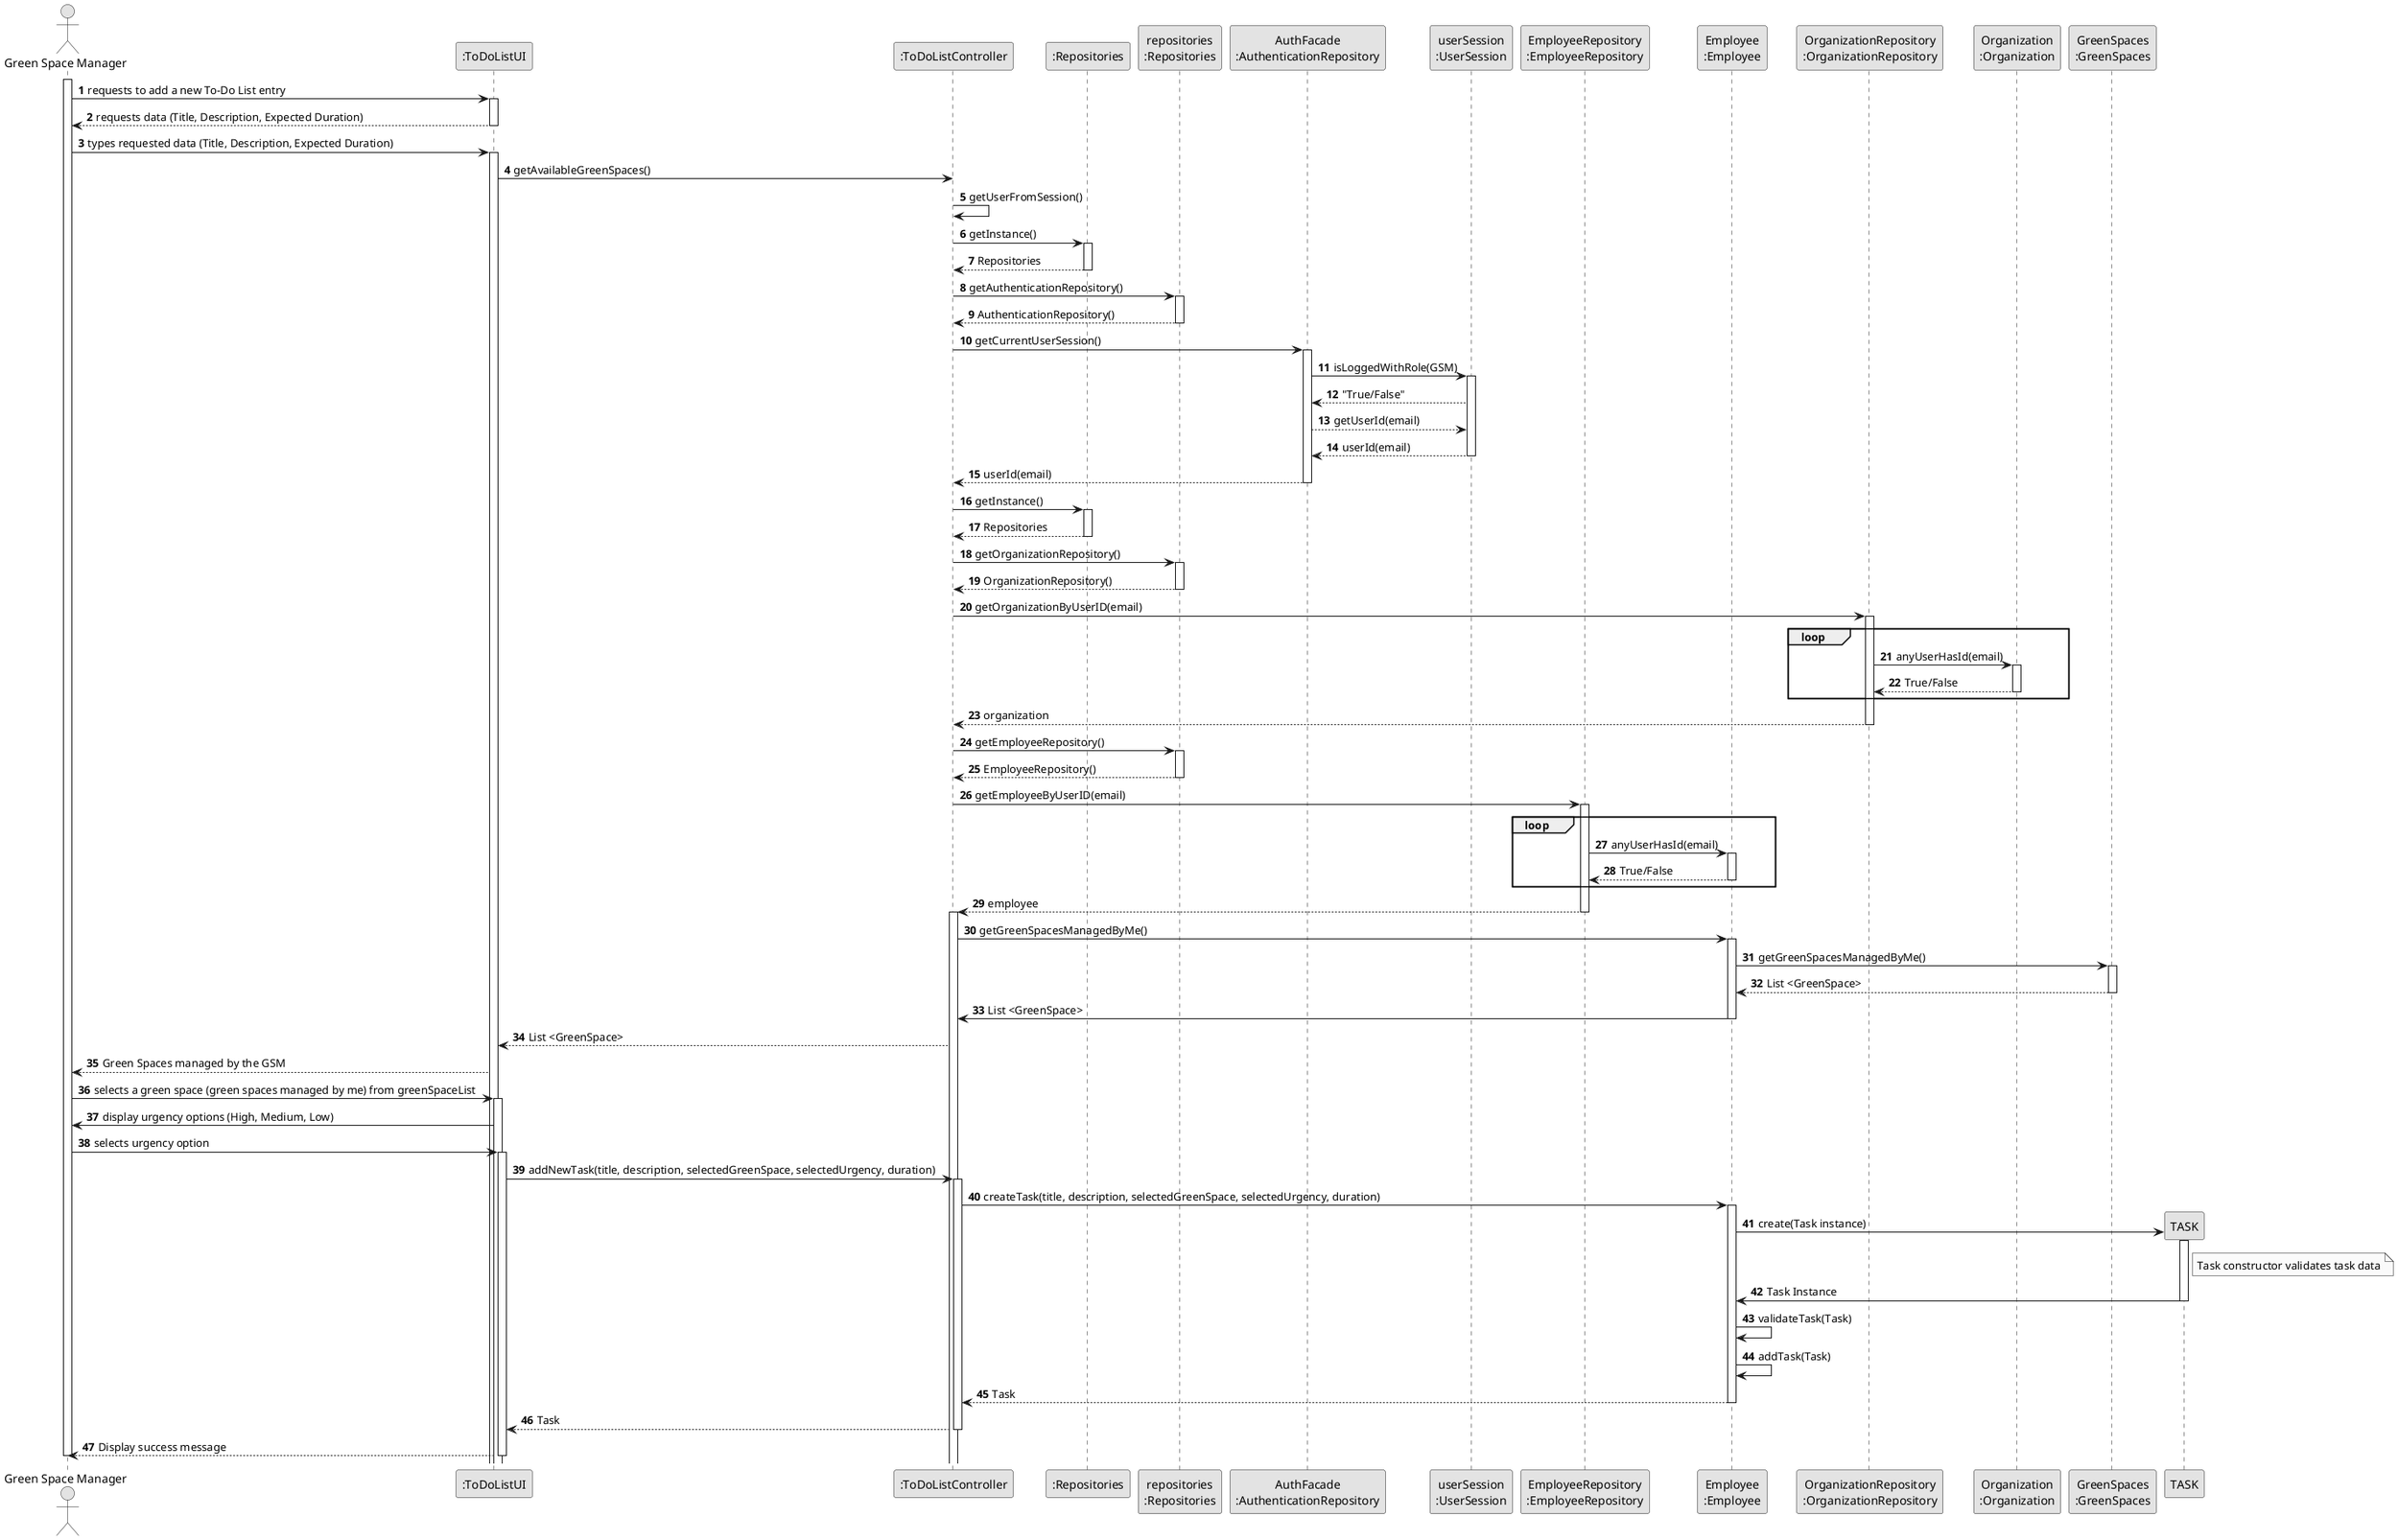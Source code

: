 @startuml
skinparam monochrome true
skinparam packageStyle rectangle
skinparam shadowing false

autonumber

actor "Green Space Manager" as GSM
participant ":ToDoListUI" as UI
participant ":ToDoListController" as CTRL
participant ":Repositories" as RepositorySingleton
participant "repositories\n:Repositories" as PLAT
participant "AuthFacade\n:AuthenticationRepository" as AUTHREP
participant "userSession\n:UserSession" as USER

participant "EmployeeRepository\n:EmployeeRepository" as EMPREP
participant "Employee\n:Employee" as EMP
participant "OrganizationRepository\n:OrganizationRepository" as ORGREP
participant "Organization\n:Organization" as ORG
participant "GreenSpaces\n:GreenSpaces" as GSR

activate GSM

    GSM -> UI : requests to add a new To-Do List entry
    activate UI

    UI --> GSM : requests data (Title, Description, Expected Duration)
    deactivate UI

    GSM -> UI : types requested data (Title, Description, Expected Duration)
    activate UI

    UI -> CTRL : getAvailableGreenSpaces()

    CTRL -> CTRL : getUserFromSession()

            CTRL -> RepositorySingleton : getInstance()
            activate RepositorySingleton
            CTRL <-- RepositorySingleton : Repositories
            deactivate RepositorySingleton

            CTRL -> PLAT : getAuthenticationRepository()
            activate PLAT
            CTRL <-- PLAT : AuthenticationRepository()
            deactivate PLAT

            CTRL -> AUTHREP : getCurrentUserSession()
            activate AUTHREP

            AUTHREP -> USER : isLoggedWithRole(GSM)
            activate USER

            AUTHREP <-- USER : "True/False"
            AUTHREP --> USER : getUserId(email)
            AUTHREP <-- USER : userId(email)
            deactivate USER

            CTRL <-- AUTHREP : userId(email)
            deactivate AUTHREP

            CTRL -> RepositorySingleton : getInstance()
            activate RepositorySingleton
            CTRL <-- RepositorySingleton : Repositories
            deactivate RepositorySingleton

            CTRL -> PLAT : getOrganizationRepository()
            activate PLAT
            CTRL <-- PLAT : OrganizationRepository()
            deactivate PLAT

            CTRL -> ORGREP : getOrganizationByUserID(email)
            activate ORGREP
            loop
                ORGREP -> ORG : anyUserHasId(email)
                activate ORG
                ORG --> ORGREP : True/False
                deactivate ORG
            end
            ORGREP --> CTRL : organization
            deactivate ORGREP



            CTRL -> PLAT : getEmployeeRepository()
            activate PLAT
            CTRL <-- PLAT : EmployeeRepository()
            deactivate PLAT

            CTRL -> EMPREP : getEmployeeByUserID(email)
            activate EMPREP
            loop
                EMPREP -> EMP : anyUserHasId(email)
                activate EMP
                EMP --> EMPREP : True/False
                deactivate EMP
            end
            EMPREP --> CTRL : employee
            deactivate EMPREP


    activate CTRL


    CTRL -> EMP : getGreenSpacesManagedByMe()
    activate EMP
    EMP -> GSR: getGreenSpacesManagedByMe()


    activate GSR
    GSR --> EMP : List <GreenSpace>
    deactivate GSR


    EMP -> CTRL: List <GreenSpace>
    deactivate EMP

    CTRL --> UI : List <GreenSpace>

    UI --> GSM: Green Spaces managed by the GSM







    GSM -> UI : selects a green space (green spaces managed by me) from greenSpaceList
    activate UI

    UI -> GSM : display urgency options (High, Medium, Low)
    GSM -> UI : selects urgency option
    activate UI

    UI -> CTRL : addNewTask(title, description, selectedGreenSpace, selectedUrgency, duration)
    activate CTRL



        CTRL -> EMP : createTask(title, description, selectedGreenSpace, selectedUrgency, duration)
        activate EMP


        EMP -> TASK** : create(Task instance)
            note right of TASK
              Task constructor validates task data
            endnote
        activate TASK
        TASK -> EMP : Task Instance
        deactivate TASK
                EMP -> EMP : validateTask(Task)

                EMP-> EMP: addTask(Task)

                EMP --> CTRL : Task

                deactivate EMP





        CTRL --> UI : Task
    
deactivate CTRL

UI --> GSM : Display success message
deactivate UI

deactivate GSM

@enduml
